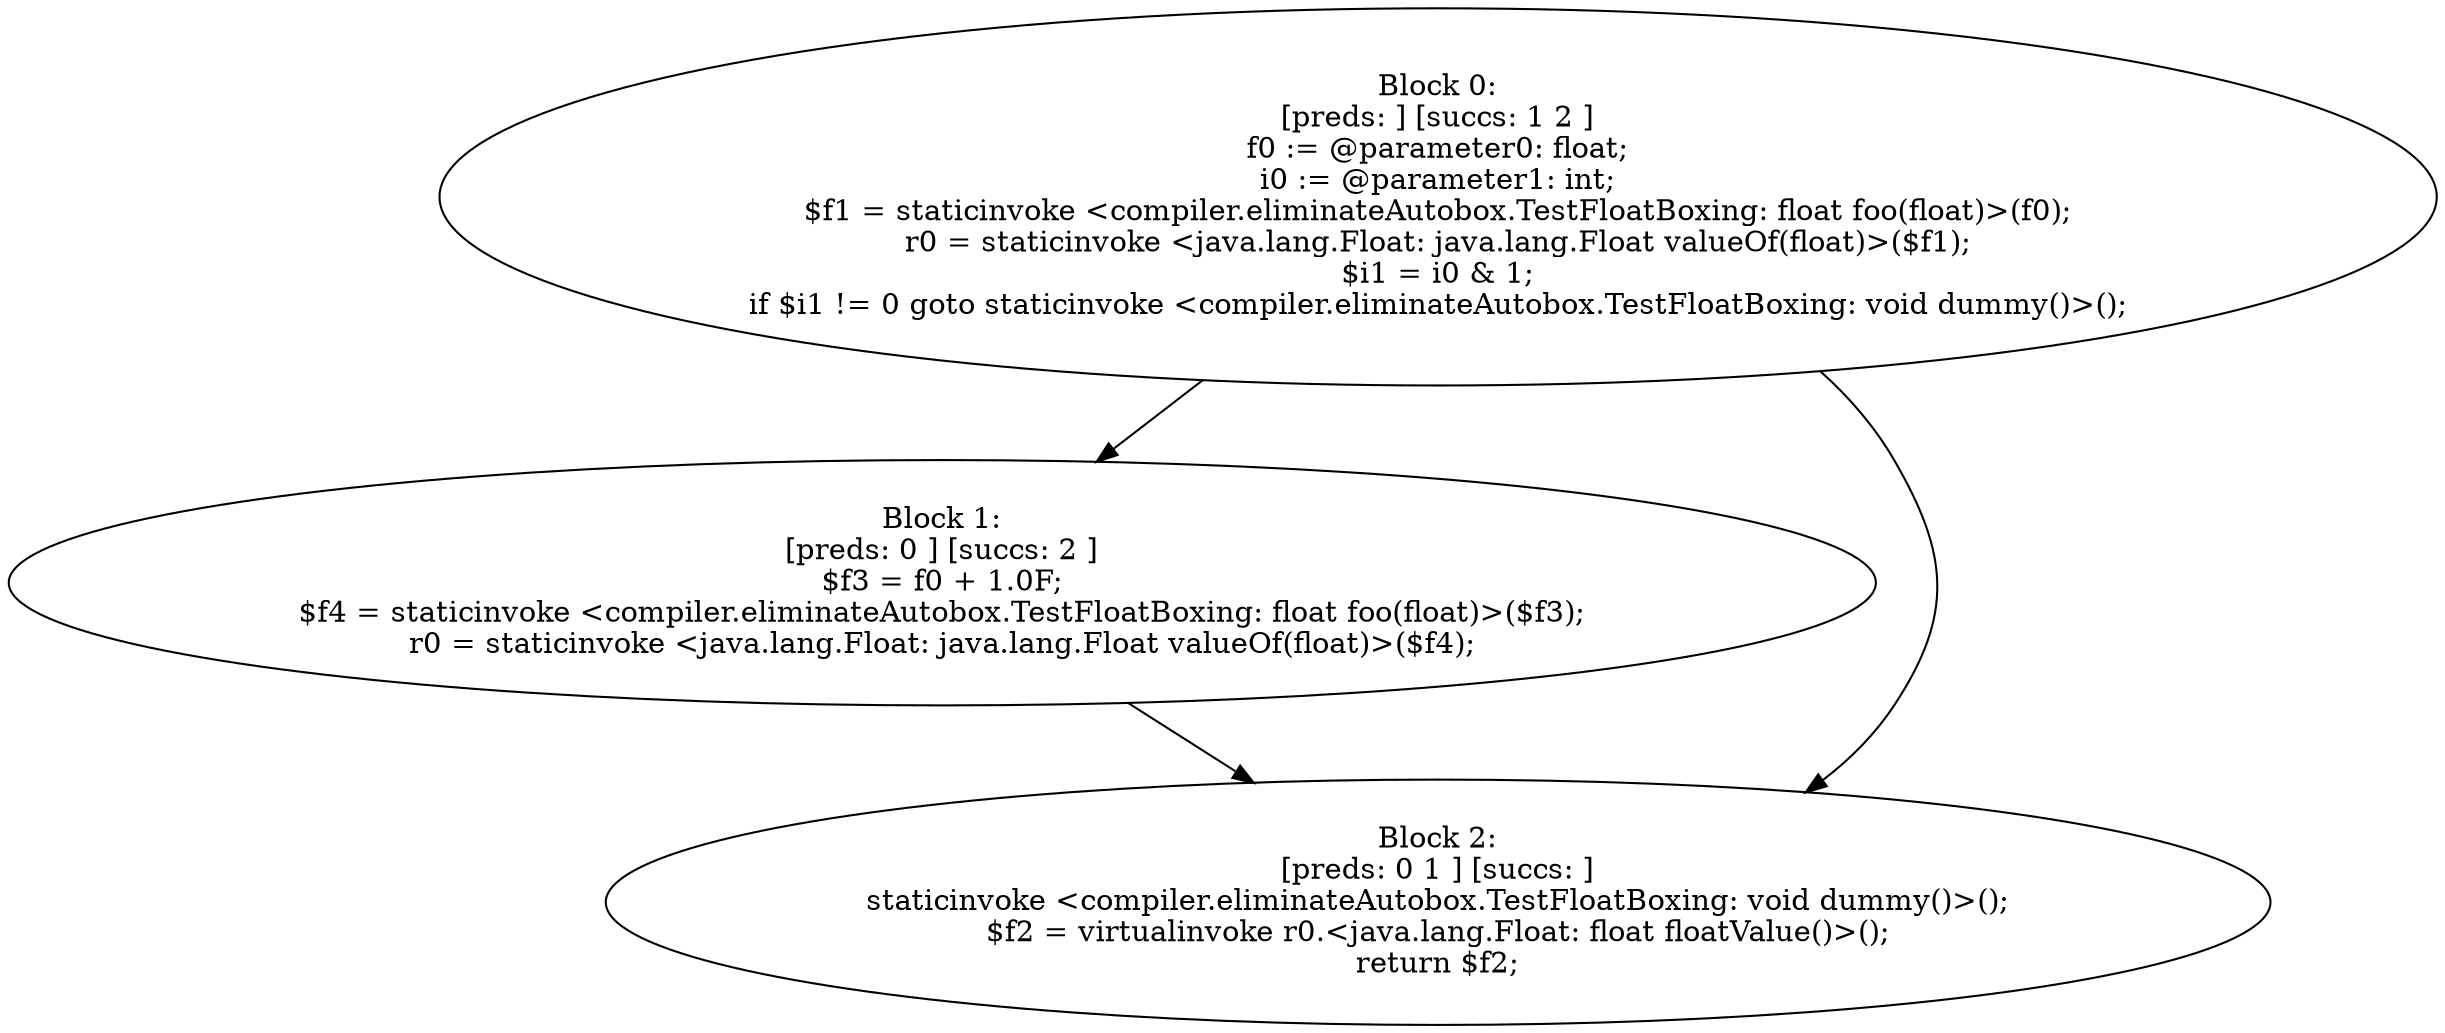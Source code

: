 digraph "unitGraph" {
    "Block 0:
[preds: ] [succs: 1 2 ]
f0 := @parameter0: float;
i0 := @parameter1: int;
$f1 = staticinvoke <compiler.eliminateAutobox.TestFloatBoxing: float foo(float)>(f0);
r0 = staticinvoke <java.lang.Float: java.lang.Float valueOf(float)>($f1);
$i1 = i0 & 1;
if $i1 != 0 goto staticinvoke <compiler.eliminateAutobox.TestFloatBoxing: void dummy()>();
"
    "Block 1:
[preds: 0 ] [succs: 2 ]
$f3 = f0 + 1.0F;
$f4 = staticinvoke <compiler.eliminateAutobox.TestFloatBoxing: float foo(float)>($f3);
r0 = staticinvoke <java.lang.Float: java.lang.Float valueOf(float)>($f4);
"
    "Block 2:
[preds: 0 1 ] [succs: ]
staticinvoke <compiler.eliminateAutobox.TestFloatBoxing: void dummy()>();
$f2 = virtualinvoke r0.<java.lang.Float: float floatValue()>();
return $f2;
"
    "Block 0:
[preds: ] [succs: 1 2 ]
f0 := @parameter0: float;
i0 := @parameter1: int;
$f1 = staticinvoke <compiler.eliminateAutobox.TestFloatBoxing: float foo(float)>(f0);
r0 = staticinvoke <java.lang.Float: java.lang.Float valueOf(float)>($f1);
$i1 = i0 & 1;
if $i1 != 0 goto staticinvoke <compiler.eliminateAutobox.TestFloatBoxing: void dummy()>();
"->"Block 1:
[preds: 0 ] [succs: 2 ]
$f3 = f0 + 1.0F;
$f4 = staticinvoke <compiler.eliminateAutobox.TestFloatBoxing: float foo(float)>($f3);
r0 = staticinvoke <java.lang.Float: java.lang.Float valueOf(float)>($f4);
";
    "Block 0:
[preds: ] [succs: 1 2 ]
f0 := @parameter0: float;
i0 := @parameter1: int;
$f1 = staticinvoke <compiler.eliminateAutobox.TestFloatBoxing: float foo(float)>(f0);
r0 = staticinvoke <java.lang.Float: java.lang.Float valueOf(float)>($f1);
$i1 = i0 & 1;
if $i1 != 0 goto staticinvoke <compiler.eliminateAutobox.TestFloatBoxing: void dummy()>();
"->"Block 2:
[preds: 0 1 ] [succs: ]
staticinvoke <compiler.eliminateAutobox.TestFloatBoxing: void dummy()>();
$f2 = virtualinvoke r0.<java.lang.Float: float floatValue()>();
return $f2;
";
    "Block 1:
[preds: 0 ] [succs: 2 ]
$f3 = f0 + 1.0F;
$f4 = staticinvoke <compiler.eliminateAutobox.TestFloatBoxing: float foo(float)>($f3);
r0 = staticinvoke <java.lang.Float: java.lang.Float valueOf(float)>($f4);
"->"Block 2:
[preds: 0 1 ] [succs: ]
staticinvoke <compiler.eliminateAutobox.TestFloatBoxing: void dummy()>();
$f2 = virtualinvoke r0.<java.lang.Float: float floatValue()>();
return $f2;
";
}
